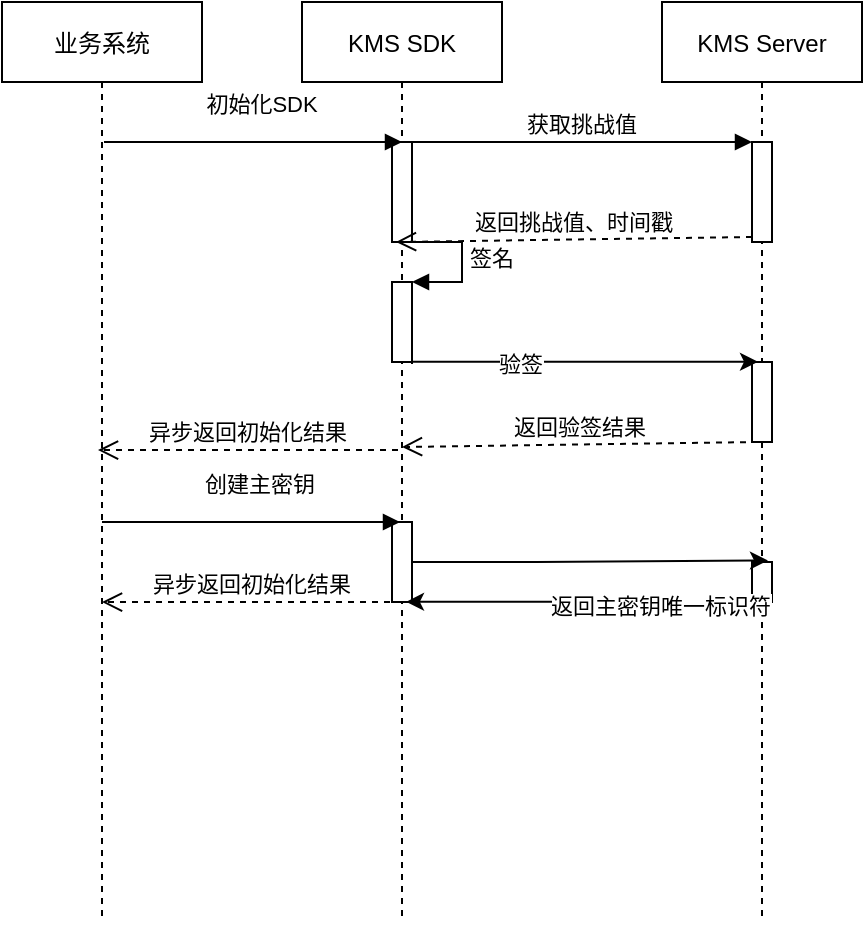 <mxfile version="14.6.3" type="github">
  <diagram id="kgpKYQtTHZ0yAKxKKP6v" name="Page-1">
    <mxGraphModel dx="886" dy="675" grid="1" gridSize="10" guides="1" tooltips="1" connect="1" arrows="1" fold="1" page="1" pageScale="1" pageWidth="850" pageHeight="1100" math="0" shadow="0">
      <root>
        <mxCell id="0" />
        <mxCell id="1" parent="0" />
        <mxCell id="3nuBFxr9cyL0pnOWT2aG-1" value="KMS SDK" style="shape=umlLifeline;perimeter=lifelinePerimeter;container=1;collapsible=0;recursiveResize=0;rounded=0;shadow=0;strokeWidth=1;" parent="1" vertex="1">
          <mxGeometry x="330" y="90" width="100" height="460" as="geometry" />
        </mxCell>
        <mxCell id="3nuBFxr9cyL0pnOWT2aG-2" value="" style="points=[];perimeter=orthogonalPerimeter;rounded=0;shadow=0;strokeWidth=1;" parent="3nuBFxr9cyL0pnOWT2aG-1" vertex="1">
          <mxGeometry x="45" y="70" width="10" height="50" as="geometry" />
        </mxCell>
        <mxCell id="Oht-6LMlfJ7qzxrlN-V3-8" value="" style="html=1;points=[];perimeter=orthogonalPerimeter;" parent="3nuBFxr9cyL0pnOWT2aG-1" vertex="1">
          <mxGeometry x="45" y="140" width="10" height="40" as="geometry" />
        </mxCell>
        <mxCell id="Oht-6LMlfJ7qzxrlN-V3-9" value="签名" style="edgeStyle=orthogonalEdgeStyle;html=1;align=left;spacingLeft=2;endArrow=block;rounded=0;entryX=1;entryY=0;" parent="3nuBFxr9cyL0pnOWT2aG-1" target="Oht-6LMlfJ7qzxrlN-V3-8" edge="1">
          <mxGeometry relative="1" as="geometry">
            <mxPoint x="50" y="120" as="sourcePoint" />
            <Array as="points">
              <mxPoint x="80" y="120" />
            </Array>
          </mxGeometry>
        </mxCell>
        <mxCell id="K7ccGkt6Q3SAv_F55E3x-2" value="" style="html=1;points=[];perimeter=orthogonalPerimeter;" vertex="1" parent="3nuBFxr9cyL0pnOWT2aG-1">
          <mxGeometry x="45" y="260" width="10" height="40" as="geometry" />
        </mxCell>
        <mxCell id="3nuBFxr9cyL0pnOWT2aG-5" value="KMS Server" style="shape=umlLifeline;perimeter=lifelinePerimeter;container=1;collapsible=0;recursiveResize=0;rounded=0;shadow=0;strokeWidth=1;" parent="1" vertex="1">
          <mxGeometry x="510" y="90" width="100" height="460" as="geometry" />
        </mxCell>
        <mxCell id="3nuBFxr9cyL0pnOWT2aG-6" value="" style="points=[];perimeter=orthogonalPerimeter;rounded=0;shadow=0;strokeWidth=1;" parent="3nuBFxr9cyL0pnOWT2aG-5" vertex="1">
          <mxGeometry x="45" y="70" width="10" height="50" as="geometry" />
        </mxCell>
        <mxCell id="Oht-6LMlfJ7qzxrlN-V3-11" value="" style="html=1;points=[];perimeter=orthogonalPerimeter;" parent="3nuBFxr9cyL0pnOWT2aG-5" vertex="1">
          <mxGeometry x="45" y="180" width="10" height="40" as="geometry" />
        </mxCell>
        <mxCell id="K7ccGkt6Q3SAv_F55E3x-4" value="" style="html=1;points=[];perimeter=orthogonalPerimeter;" vertex="1" parent="3nuBFxr9cyL0pnOWT2aG-5">
          <mxGeometry x="45" y="280" width="10" height="20" as="geometry" />
        </mxCell>
        <mxCell id="3nuBFxr9cyL0pnOWT2aG-7" value="返回挑战值、时间戳" style="verticalAlign=bottom;endArrow=open;dashed=1;endSize=8;exitX=0;exitY=0.95;shadow=0;strokeWidth=1;" parent="1" source="3nuBFxr9cyL0pnOWT2aG-6" edge="1">
          <mxGeometry relative="1" as="geometry">
            <mxPoint x="377" y="210" as="targetPoint" />
          </mxGeometry>
        </mxCell>
        <mxCell id="3nuBFxr9cyL0pnOWT2aG-8" value="获取挑战值" style="verticalAlign=bottom;endArrow=block;entryX=0;entryY=0;shadow=0;strokeWidth=1;" parent="1" source="3nuBFxr9cyL0pnOWT2aG-2" target="3nuBFxr9cyL0pnOWT2aG-6" edge="1">
          <mxGeometry relative="1" as="geometry">
            <mxPoint x="485" y="170" as="sourcePoint" />
          </mxGeometry>
        </mxCell>
        <mxCell id="Oht-6LMlfJ7qzxrlN-V3-10" style="edgeStyle=orthogonalEdgeStyle;rounded=0;orthogonalLoop=1;jettySize=auto;html=1;entryX=0.47;entryY=0.593;entryDx=0;entryDy=0;entryPerimeter=0;exitX=0.9;exitY=0.975;exitDx=0;exitDy=0;exitPerimeter=0;" parent="1" edge="1">
          <mxGeometry relative="1" as="geometry">
            <mxPoint x="385" y="271" as="sourcePoint" />
            <mxPoint x="558" y="269.9" as="targetPoint" />
            <Array as="points">
              <mxPoint x="385" y="270" />
            </Array>
          </mxGeometry>
        </mxCell>
        <mxCell id="Oht-6LMlfJ7qzxrlN-V3-12" value="验签" style="edgeLabel;html=1;align=center;verticalAlign=middle;resizable=0;points=[];" parent="Oht-6LMlfJ7qzxrlN-V3-10" vertex="1" connectable="0">
          <mxGeometry x="-0.367" y="-1" relative="1" as="geometry">
            <mxPoint as="offset" />
          </mxGeometry>
        </mxCell>
        <mxCell id="Oht-6LMlfJ7qzxrlN-V3-13" value="业务系统" style="shape=umlLifeline;perimeter=lifelinePerimeter;container=1;collapsible=0;recursiveResize=0;rounded=0;shadow=0;strokeWidth=1;" parent="1" vertex="1">
          <mxGeometry x="180" y="90" width="100" height="460" as="geometry" />
        </mxCell>
        <mxCell id="Oht-6LMlfJ7qzxrlN-V3-17" value="初始化SDK" style="verticalAlign=bottom;endArrow=block;entryX=0;entryY=0;shadow=0;strokeWidth=1;" parent="1" edge="1">
          <mxGeometry x="0.059" y="10" relative="1" as="geometry">
            <mxPoint x="231" y="160" as="sourcePoint" />
            <mxPoint x="380" y="160" as="targetPoint" />
            <mxPoint as="offset" />
          </mxGeometry>
        </mxCell>
        <mxCell id="Oht-6LMlfJ7qzxrlN-V3-19" value="返回验签结果" style="verticalAlign=bottom;endArrow=open;dashed=1;endSize=8;exitX=0;exitY=0.95;shadow=0;strokeWidth=1;" parent="1" edge="1">
          <mxGeometry relative="1" as="geometry">
            <mxPoint x="380" y="312.5" as="targetPoint" />
            <mxPoint x="558" y="310" as="sourcePoint" />
          </mxGeometry>
        </mxCell>
        <mxCell id="Oht-6LMlfJ7qzxrlN-V3-20" value="异步返回初始化结果" style="verticalAlign=bottom;endArrow=open;dashed=1;endSize=8;exitX=0;exitY=0.95;shadow=0;strokeWidth=1;entryX=0.48;entryY=0.487;entryDx=0;entryDy=0;entryPerimeter=0;" parent="1" target="Oht-6LMlfJ7qzxrlN-V3-13" edge="1">
          <mxGeometry relative="1" as="geometry">
            <mxPoint x="230" y="317" as="targetPoint" />
            <mxPoint x="378" y="314" as="sourcePoint" />
          </mxGeometry>
        </mxCell>
        <mxCell id="K7ccGkt6Q3SAv_F55E3x-1" value="创建主密钥" style="verticalAlign=bottom;endArrow=block;entryX=0;entryY=0;shadow=0;strokeWidth=1;" edge="1" parent="1">
          <mxGeometry x="0.059" y="10" relative="1" as="geometry">
            <mxPoint x="230" y="350" as="sourcePoint" />
            <mxPoint x="379" y="350" as="targetPoint" />
            <mxPoint as="offset" />
          </mxGeometry>
        </mxCell>
        <mxCell id="K7ccGkt6Q3SAv_F55E3x-3" style="edgeStyle=orthogonalEdgeStyle;rounded=0;orthogonalLoop=1;jettySize=auto;html=1;entryX=0.53;entryY=0.607;entryDx=0;entryDy=0;entryPerimeter=0;" edge="1" parent="1" source="K7ccGkt6Q3SAv_F55E3x-2" target="3nuBFxr9cyL0pnOWT2aG-5">
          <mxGeometry relative="1" as="geometry" />
        </mxCell>
        <mxCell id="K7ccGkt6Q3SAv_F55E3x-5" style="edgeStyle=orthogonalEdgeStyle;rounded=0;orthogonalLoop=1;jettySize=auto;html=1;entryX=0.52;entryY=0.652;entryDx=0;entryDy=0;entryPerimeter=0;exitX=-0.1;exitY=0.9;exitDx=0;exitDy=0;exitPerimeter=0;" edge="1" parent="1" source="K7ccGkt6Q3SAv_F55E3x-4" target="3nuBFxr9cyL0pnOWT2aG-1">
          <mxGeometry relative="1" as="geometry">
            <Array as="points">
              <mxPoint x="554" y="390" />
            </Array>
          </mxGeometry>
        </mxCell>
        <mxCell id="K7ccGkt6Q3SAv_F55E3x-6" value="返回主密钥唯一标识符" style="edgeLabel;html=1;align=center;verticalAlign=middle;resizable=0;points=[];" vertex="1" connectable="0" parent="K7ccGkt6Q3SAv_F55E3x-5">
          <mxGeometry x="-0.461" y="2" relative="1" as="geometry">
            <mxPoint as="offset" />
          </mxGeometry>
        </mxCell>
        <mxCell id="K7ccGkt6Q3SAv_F55E3x-7" value="异步返回初始化结果" style="verticalAlign=bottom;endArrow=open;dashed=1;endSize=8;exitX=0;exitY=0.95;shadow=0;strokeWidth=1;entryX=0.48;entryY=0.487;entryDx=0;entryDy=0;entryPerimeter=0;" edge="1" parent="1">
          <mxGeometry relative="1" as="geometry">
            <mxPoint x="230" y="390.02" as="targetPoint" />
            <mxPoint x="380" y="390" as="sourcePoint" />
          </mxGeometry>
        </mxCell>
      </root>
    </mxGraphModel>
  </diagram>
</mxfile>
